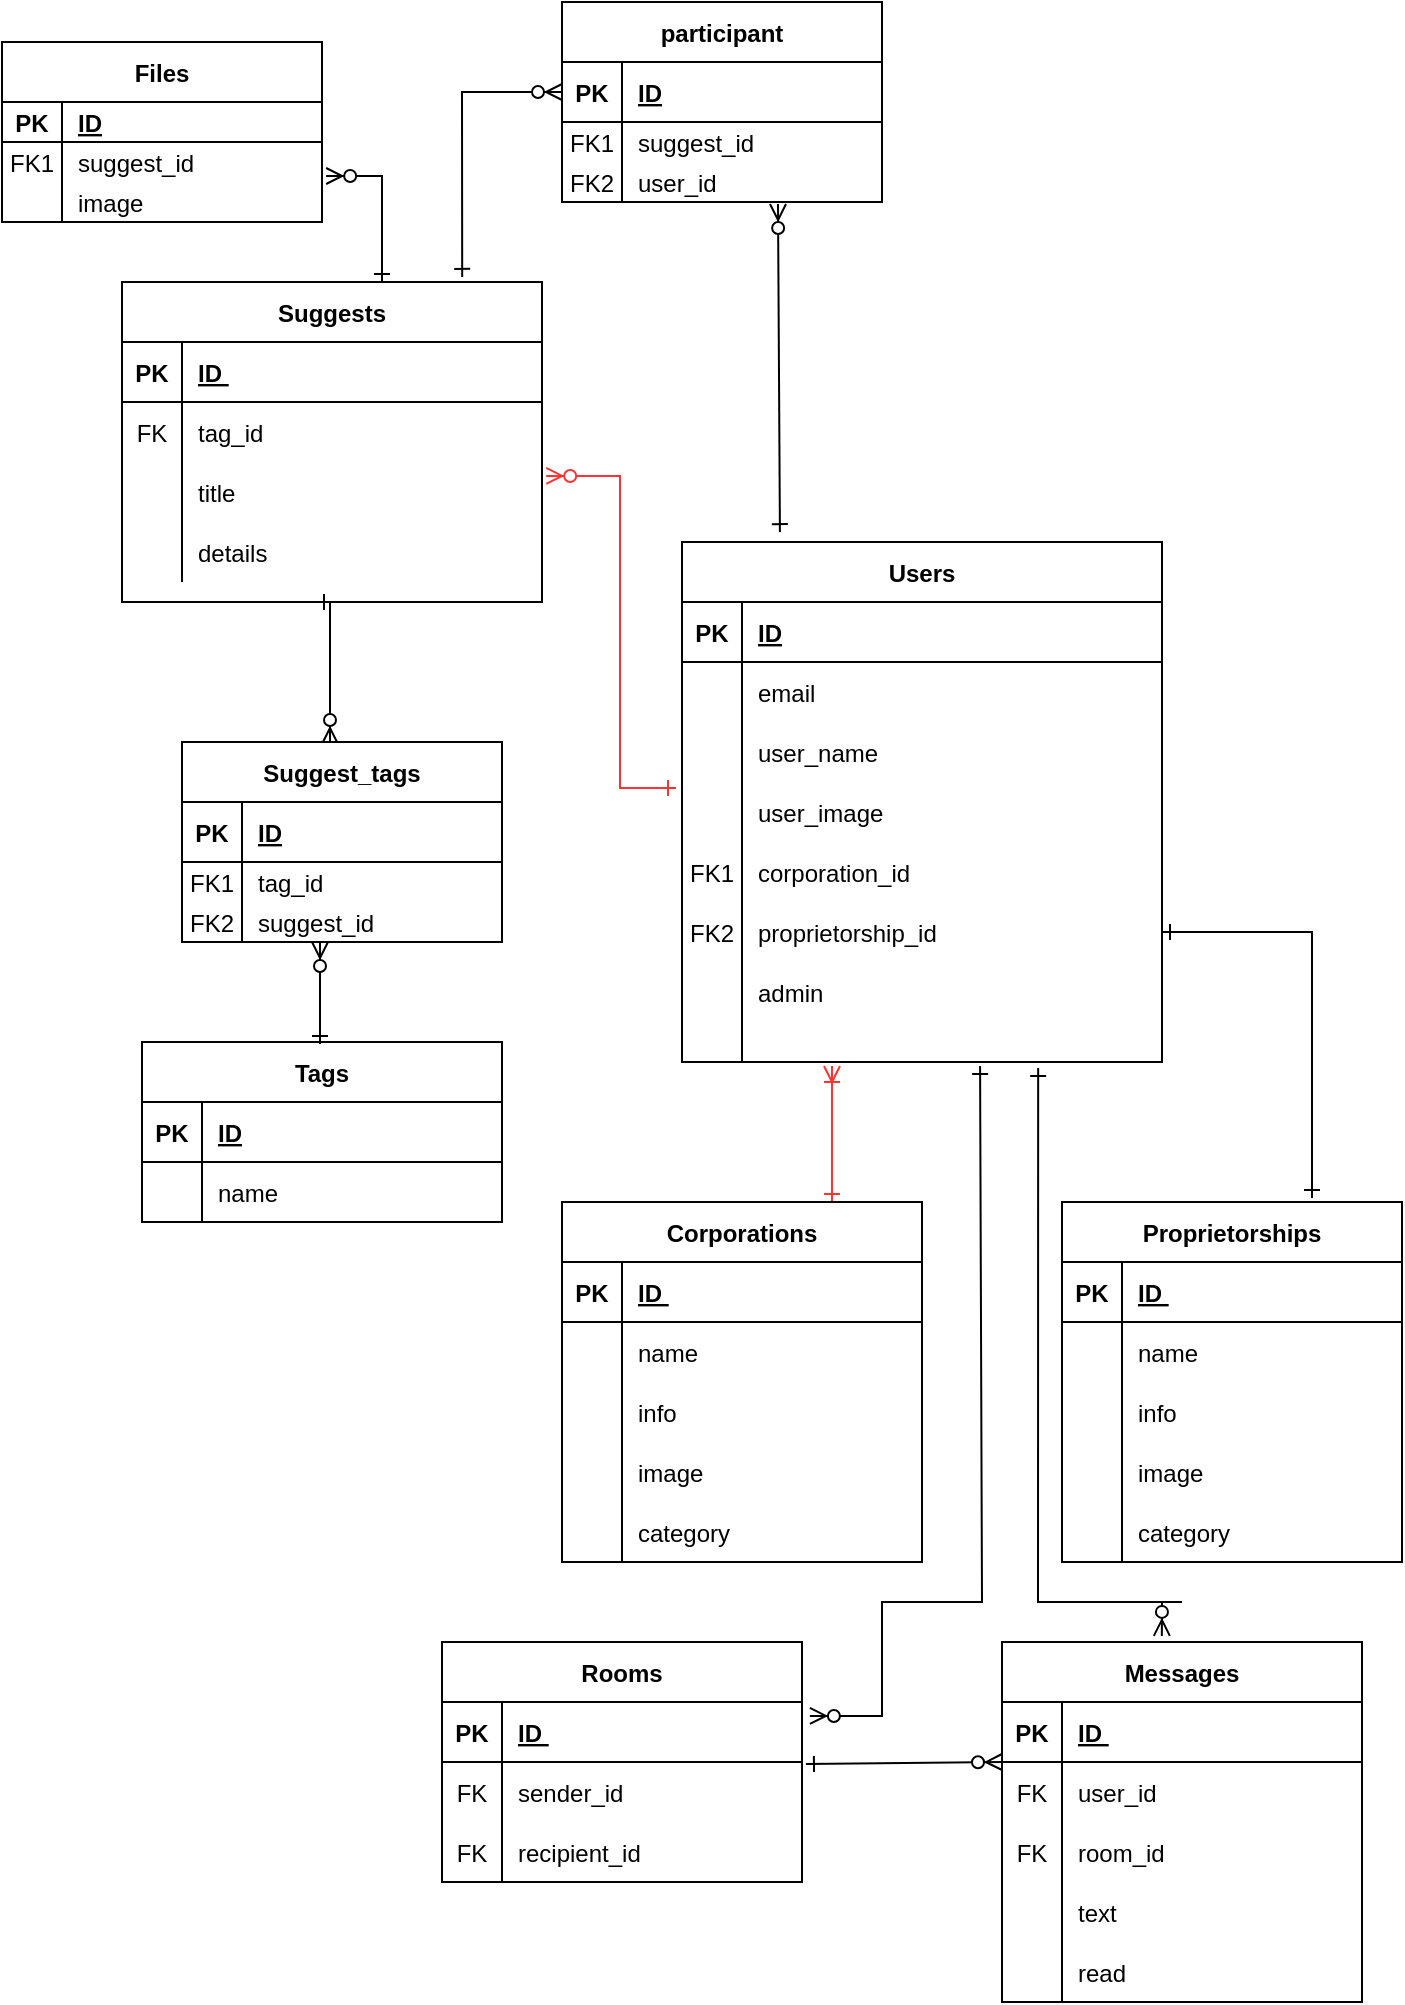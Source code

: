 <mxfile version="14.1.9" type="github">
  <diagram id="R2lEEEUBdFMjLlhIrx00" name="Page-1">
    <mxGraphModel dx="768" dy="426" grid="1" gridSize="10" guides="1" tooltips="1" connect="1" arrows="1" fold="1" page="1" pageScale="1" pageWidth="850" pageHeight="1100" math="0" shadow="0" extFonts="Permanent Marker^https://fonts.googleapis.com/css?family=Permanent+Marker">
      <root>
        <mxCell id="0" />
        <mxCell id="1" parent="0" />
        <mxCell id="C-vyLk0tnHw3VtMMgP7b-2" value="Tags" style="shape=table;startSize=30;container=1;collapsible=1;childLayout=tableLayout;fixedRows=1;rowLines=0;fontStyle=1;align=center;resizeLast=1;" parent="1" vertex="1">
          <mxGeometry x="150" y="530" width="180" height="90" as="geometry" />
        </mxCell>
        <mxCell id="C-vyLk0tnHw3VtMMgP7b-3" value="" style="shape=partialRectangle;collapsible=0;dropTarget=0;pointerEvents=0;fillColor=none;points=[[0,0.5],[1,0.5]];portConstraint=eastwest;top=0;left=0;right=0;bottom=1;" parent="C-vyLk0tnHw3VtMMgP7b-2" vertex="1">
          <mxGeometry y="30" width="180" height="30" as="geometry" />
        </mxCell>
        <mxCell id="C-vyLk0tnHw3VtMMgP7b-4" value="PK" style="shape=partialRectangle;overflow=hidden;connectable=0;fillColor=none;top=0;left=0;bottom=0;right=0;fontStyle=1;" parent="C-vyLk0tnHw3VtMMgP7b-3" vertex="1">
          <mxGeometry width="30" height="30" as="geometry" />
        </mxCell>
        <mxCell id="C-vyLk0tnHw3VtMMgP7b-5" value="ID" style="shape=partialRectangle;overflow=hidden;connectable=0;fillColor=none;top=0;left=0;bottom=0;right=0;align=left;spacingLeft=6;fontStyle=5;" parent="C-vyLk0tnHw3VtMMgP7b-3" vertex="1">
          <mxGeometry x="30" width="150" height="30" as="geometry" />
        </mxCell>
        <mxCell id="C-vyLk0tnHw3VtMMgP7b-6" value="" style="shape=partialRectangle;collapsible=0;dropTarget=0;pointerEvents=0;fillColor=none;points=[[0,0.5],[1,0.5]];portConstraint=eastwest;top=0;left=0;right=0;bottom=0;" parent="C-vyLk0tnHw3VtMMgP7b-2" vertex="1">
          <mxGeometry y="60" width="180" height="30" as="geometry" />
        </mxCell>
        <mxCell id="C-vyLk0tnHw3VtMMgP7b-7" value="" style="shape=partialRectangle;overflow=hidden;connectable=0;fillColor=none;top=0;left=0;bottom=0;right=0;" parent="C-vyLk0tnHw3VtMMgP7b-6" vertex="1">
          <mxGeometry width="30" height="30" as="geometry" />
        </mxCell>
        <mxCell id="C-vyLk0tnHw3VtMMgP7b-8" value="name" style="shape=partialRectangle;overflow=hidden;connectable=0;fillColor=none;top=0;left=0;bottom=0;right=0;align=left;spacingLeft=6;" parent="C-vyLk0tnHw3VtMMgP7b-6" vertex="1">
          <mxGeometry x="30" width="150" height="30" as="geometry" />
        </mxCell>
        <mxCell id="C-vyLk0tnHw3VtMMgP7b-13" value="Users" style="shape=table;startSize=30;container=1;collapsible=1;childLayout=tableLayout;fixedRows=1;rowLines=0;fontStyle=1;align=center;resizeLast=1;" parent="1" vertex="1">
          <mxGeometry x="420" y="280" width="240" height="260" as="geometry" />
        </mxCell>
        <mxCell id="C-vyLk0tnHw3VtMMgP7b-14" value="" style="shape=partialRectangle;collapsible=0;dropTarget=0;pointerEvents=0;fillColor=none;points=[[0,0.5],[1,0.5]];portConstraint=eastwest;top=0;left=0;right=0;bottom=1;" parent="C-vyLk0tnHw3VtMMgP7b-13" vertex="1">
          <mxGeometry y="30" width="240" height="30" as="geometry" />
        </mxCell>
        <mxCell id="C-vyLk0tnHw3VtMMgP7b-15" value="PK" style="shape=partialRectangle;overflow=hidden;connectable=0;fillColor=none;top=0;left=0;bottom=0;right=0;fontStyle=1;" parent="C-vyLk0tnHw3VtMMgP7b-14" vertex="1">
          <mxGeometry width="30" height="30" as="geometry" />
        </mxCell>
        <mxCell id="C-vyLk0tnHw3VtMMgP7b-16" value="ID" style="shape=partialRectangle;overflow=hidden;connectable=0;fillColor=none;top=0;left=0;bottom=0;right=0;align=left;spacingLeft=6;fontStyle=5;" parent="C-vyLk0tnHw3VtMMgP7b-14" vertex="1">
          <mxGeometry x="30" width="210" height="30" as="geometry" />
        </mxCell>
        <mxCell id="C-vyLk0tnHw3VtMMgP7b-17" value="" style="shape=partialRectangle;collapsible=0;dropTarget=0;pointerEvents=0;fillColor=none;points=[[0,0.5],[1,0.5]];portConstraint=eastwest;top=0;left=0;right=0;bottom=0;" parent="C-vyLk0tnHw3VtMMgP7b-13" vertex="1">
          <mxGeometry y="60" width="240" height="30" as="geometry" />
        </mxCell>
        <mxCell id="C-vyLk0tnHw3VtMMgP7b-18" value="" style="shape=partialRectangle;overflow=hidden;connectable=0;fillColor=none;top=0;left=0;bottom=0;right=0;" parent="C-vyLk0tnHw3VtMMgP7b-17" vertex="1">
          <mxGeometry width="30" height="30" as="geometry" />
        </mxCell>
        <mxCell id="C-vyLk0tnHw3VtMMgP7b-19" value="email" style="shape=partialRectangle;overflow=hidden;connectable=0;fillColor=none;top=0;left=0;bottom=0;right=0;align=left;spacingLeft=6;" parent="C-vyLk0tnHw3VtMMgP7b-17" vertex="1">
          <mxGeometry x="30" width="210" height="30" as="geometry" />
        </mxCell>
        <mxCell id="C-vyLk0tnHw3VtMMgP7b-20" value="" style="shape=partialRectangle;collapsible=0;dropTarget=0;pointerEvents=0;fillColor=none;points=[[0,0.5],[1,0.5]];portConstraint=eastwest;top=0;left=0;right=0;bottom=0;" parent="C-vyLk0tnHw3VtMMgP7b-13" vertex="1">
          <mxGeometry y="90" width="240" height="30" as="geometry" />
        </mxCell>
        <mxCell id="C-vyLk0tnHw3VtMMgP7b-21" value="" style="shape=partialRectangle;overflow=hidden;connectable=0;fillColor=none;top=0;left=0;bottom=0;right=0;" parent="C-vyLk0tnHw3VtMMgP7b-20" vertex="1">
          <mxGeometry width="30" height="30" as="geometry" />
        </mxCell>
        <mxCell id="C-vyLk0tnHw3VtMMgP7b-22" value="user_name" style="shape=partialRectangle;overflow=hidden;connectable=0;fillColor=none;top=0;left=0;bottom=0;right=0;align=left;spacingLeft=6;" parent="C-vyLk0tnHw3VtMMgP7b-20" vertex="1">
          <mxGeometry x="30" width="210" height="30" as="geometry" />
        </mxCell>
        <mxCell id="Ozs6pis8ooy3F5UDBFHR-23" style="shape=partialRectangle;collapsible=0;dropTarget=0;pointerEvents=0;fillColor=none;points=[[0,0.5],[1,0.5]];portConstraint=eastwest;top=0;left=0;right=0;bottom=0;" parent="C-vyLk0tnHw3VtMMgP7b-13" vertex="1">
          <mxGeometry y="120" width="240" height="30" as="geometry" />
        </mxCell>
        <mxCell id="Ozs6pis8ooy3F5UDBFHR-24" style="shape=partialRectangle;overflow=hidden;connectable=0;fillColor=none;top=0;left=0;bottom=0;right=0;" parent="Ozs6pis8ooy3F5UDBFHR-23" vertex="1">
          <mxGeometry width="30" height="30" as="geometry" />
        </mxCell>
        <mxCell id="Ozs6pis8ooy3F5UDBFHR-25" value="user_image" style="shape=partialRectangle;overflow=hidden;connectable=0;fillColor=none;top=0;left=0;bottom=0;right=0;align=left;spacingLeft=6;" parent="Ozs6pis8ooy3F5UDBFHR-23" vertex="1">
          <mxGeometry x="30" width="210" height="30" as="geometry" />
        </mxCell>
        <mxCell id="Ozs6pis8ooy3F5UDBFHR-20" style="shape=partialRectangle;collapsible=0;dropTarget=0;pointerEvents=0;fillColor=none;points=[[0,0.5],[1,0.5]];portConstraint=eastwest;top=0;left=0;right=0;bottom=0;" parent="C-vyLk0tnHw3VtMMgP7b-13" vertex="1">
          <mxGeometry y="150" width="240" height="30" as="geometry" />
        </mxCell>
        <mxCell id="Ozs6pis8ooy3F5UDBFHR-21" value="FK1" style="shape=partialRectangle;overflow=hidden;connectable=0;fillColor=none;top=0;left=0;bottom=0;right=0;" parent="Ozs6pis8ooy3F5UDBFHR-20" vertex="1">
          <mxGeometry width="30" height="30" as="geometry" />
        </mxCell>
        <mxCell id="Ozs6pis8ooy3F5UDBFHR-22" value="corporation_id" style="shape=partialRectangle;overflow=hidden;connectable=0;fillColor=none;top=0;left=0;bottom=0;right=0;align=left;spacingLeft=6;" parent="Ozs6pis8ooy3F5UDBFHR-20" vertex="1">
          <mxGeometry x="30" width="210" height="30" as="geometry" />
        </mxCell>
        <mxCell id="Ozs6pis8ooy3F5UDBFHR-32" style="shape=partialRectangle;collapsible=0;dropTarget=0;pointerEvents=0;fillColor=none;points=[[0,0.5],[1,0.5]];portConstraint=eastwest;top=0;left=0;right=0;bottom=0;" parent="C-vyLk0tnHw3VtMMgP7b-13" vertex="1">
          <mxGeometry y="180" width="240" height="30" as="geometry" />
        </mxCell>
        <mxCell id="Ozs6pis8ooy3F5UDBFHR-33" value="FK2" style="shape=partialRectangle;overflow=hidden;connectable=0;fillColor=none;top=0;left=0;bottom=0;right=0;" parent="Ozs6pis8ooy3F5UDBFHR-32" vertex="1">
          <mxGeometry width="30" height="30" as="geometry" />
        </mxCell>
        <mxCell id="Ozs6pis8ooy3F5UDBFHR-34" value="proprietorship_id" style="shape=partialRectangle;overflow=hidden;connectable=0;fillColor=none;top=0;left=0;bottom=0;right=0;align=left;spacingLeft=6;" parent="Ozs6pis8ooy3F5UDBFHR-32" vertex="1">
          <mxGeometry x="30" width="210" height="30" as="geometry" />
        </mxCell>
        <mxCell id="Ozs6pis8ooy3F5UDBFHR-29" style="shape=partialRectangle;collapsible=0;dropTarget=0;pointerEvents=0;fillColor=none;points=[[0,0.5],[1,0.5]];portConstraint=eastwest;top=0;left=0;right=0;bottom=0;" parent="C-vyLk0tnHw3VtMMgP7b-13" vertex="1">
          <mxGeometry y="210" width="240" height="30" as="geometry" />
        </mxCell>
        <mxCell id="Ozs6pis8ooy3F5UDBFHR-30" style="shape=partialRectangle;overflow=hidden;connectable=0;fillColor=none;top=0;left=0;bottom=0;right=0;" parent="Ozs6pis8ooy3F5UDBFHR-29" vertex="1">
          <mxGeometry width="30" height="30" as="geometry" />
        </mxCell>
        <mxCell id="Ozs6pis8ooy3F5UDBFHR-31" value="admin" style="shape=partialRectangle;overflow=hidden;connectable=0;fillColor=none;top=0;left=0;bottom=0;right=0;align=left;spacingLeft=6;" parent="Ozs6pis8ooy3F5UDBFHR-29" vertex="1">
          <mxGeometry x="30" width="210" height="30" as="geometry" />
        </mxCell>
        <mxCell id="Ozs6pis8ooy3F5UDBFHR-26" style="shape=partialRectangle;collapsible=0;dropTarget=0;pointerEvents=0;fillColor=none;points=[[0,0.5],[1,0.5]];portConstraint=eastwest;top=0;left=0;right=0;bottom=0;" parent="C-vyLk0tnHw3VtMMgP7b-13" vertex="1">
          <mxGeometry y="240" width="240" height="20" as="geometry" />
        </mxCell>
        <mxCell id="Ozs6pis8ooy3F5UDBFHR-27" style="shape=partialRectangle;overflow=hidden;connectable=0;fillColor=none;top=0;left=0;bottom=0;right=0;" parent="Ozs6pis8ooy3F5UDBFHR-26" vertex="1">
          <mxGeometry width="30" height="20" as="geometry" />
        </mxCell>
        <mxCell id="Ozs6pis8ooy3F5UDBFHR-28" value="" style="shape=partialRectangle;overflow=hidden;connectable=0;fillColor=none;top=0;left=0;bottom=0;right=0;align=left;spacingLeft=6;" parent="Ozs6pis8ooy3F5UDBFHR-26" vertex="1">
          <mxGeometry x="30" width="210" height="20" as="geometry" />
        </mxCell>
        <mxCell id="Ozs6pis8ooy3F5UDBFHR-18" style="rounded=0;orthogonalLoop=1;jettySize=auto;html=1;edgeStyle=elbowEdgeStyle;endArrow=ERzeroToMany;endFill=1;entryX=0.463;entryY=0.01;entryDx=0;entryDy=0;entryPerimeter=0;startArrow=ERone;startFill=0;exitX=0.5;exitY=1;exitDx=0;exitDy=0;" parent="1" source="C-vyLk0tnHw3VtMMgP7b-23" target="Ozs6pis8ooy3F5UDBFHR-7" edge="1">
          <mxGeometry relative="1" as="geometry">
            <mxPoint x="244" y="340" as="sourcePoint" />
            <mxPoint x="244" y="340" as="targetPoint" />
            <Array as="points">
              <mxPoint x="244" y="356" />
            </Array>
          </mxGeometry>
        </mxCell>
        <mxCell id="C-vyLk0tnHw3VtMMgP7b-23" value="Suggests" style="shape=table;startSize=30;container=1;collapsible=1;childLayout=tableLayout;fixedRows=1;rowLines=0;fontStyle=1;align=center;resizeLast=1;" parent="1" vertex="1">
          <mxGeometry x="140" y="150" width="210" height="160" as="geometry" />
        </mxCell>
        <mxCell id="C-vyLk0tnHw3VtMMgP7b-24" value="" style="shape=partialRectangle;collapsible=0;dropTarget=0;pointerEvents=0;fillColor=none;points=[[0,0.5],[1,0.5]];portConstraint=eastwest;top=0;left=0;right=0;bottom=1;" parent="C-vyLk0tnHw3VtMMgP7b-23" vertex="1">
          <mxGeometry y="30" width="210" height="30" as="geometry" />
        </mxCell>
        <mxCell id="C-vyLk0tnHw3VtMMgP7b-25" value="PK" style="shape=partialRectangle;overflow=hidden;connectable=0;fillColor=none;top=0;left=0;bottom=0;right=0;fontStyle=1;" parent="C-vyLk0tnHw3VtMMgP7b-24" vertex="1">
          <mxGeometry width="30" height="30" as="geometry" />
        </mxCell>
        <mxCell id="C-vyLk0tnHw3VtMMgP7b-26" value="ID " style="shape=partialRectangle;overflow=hidden;connectable=0;fillColor=none;top=0;left=0;bottom=0;right=0;align=left;spacingLeft=6;fontStyle=5;" parent="C-vyLk0tnHw3VtMMgP7b-24" vertex="1">
          <mxGeometry x="30" width="180" height="30" as="geometry" />
        </mxCell>
        <mxCell id="Ozs6pis8ooy3F5UDBFHR-4" style="shape=partialRectangle;collapsible=0;dropTarget=0;pointerEvents=0;fillColor=none;points=[[0,0.5],[1,0.5]];portConstraint=eastwest;top=0;left=0;right=0;bottom=0;" parent="C-vyLk0tnHw3VtMMgP7b-23" vertex="1">
          <mxGeometry y="60" width="210" height="30" as="geometry" />
        </mxCell>
        <mxCell id="Ozs6pis8ooy3F5UDBFHR-5" value="FK" style="shape=partialRectangle;overflow=hidden;connectable=0;fillColor=none;top=0;left=0;bottom=0;right=0;" parent="Ozs6pis8ooy3F5UDBFHR-4" vertex="1">
          <mxGeometry width="30" height="30" as="geometry" />
        </mxCell>
        <mxCell id="Ozs6pis8ooy3F5UDBFHR-6" value="tag_id" style="shape=partialRectangle;overflow=hidden;connectable=0;fillColor=none;top=0;left=0;bottom=0;right=0;align=left;spacingLeft=6;" parent="Ozs6pis8ooy3F5UDBFHR-4" vertex="1">
          <mxGeometry x="30" width="180" height="30" as="geometry" />
        </mxCell>
        <mxCell id="C-vyLk0tnHw3VtMMgP7b-27" value="" style="shape=partialRectangle;collapsible=0;dropTarget=0;pointerEvents=0;fillColor=none;points=[[0,0.5],[1,0.5]];portConstraint=eastwest;top=0;left=0;right=0;bottom=0;" parent="C-vyLk0tnHw3VtMMgP7b-23" vertex="1">
          <mxGeometry y="90" width="210" height="30" as="geometry" />
        </mxCell>
        <mxCell id="C-vyLk0tnHw3VtMMgP7b-28" value="" style="shape=partialRectangle;overflow=hidden;connectable=0;fillColor=none;top=0;left=0;bottom=0;right=0;" parent="C-vyLk0tnHw3VtMMgP7b-27" vertex="1">
          <mxGeometry width="30" height="30" as="geometry" />
        </mxCell>
        <mxCell id="C-vyLk0tnHw3VtMMgP7b-29" value="title" style="shape=partialRectangle;overflow=hidden;connectable=0;fillColor=none;top=0;left=0;bottom=0;right=0;align=left;spacingLeft=6;" parent="C-vyLk0tnHw3VtMMgP7b-27" vertex="1">
          <mxGeometry x="30" width="180" height="30" as="geometry" />
        </mxCell>
        <mxCell id="Ozs6pis8ooy3F5UDBFHR-1" style="shape=partialRectangle;collapsible=0;dropTarget=0;pointerEvents=0;fillColor=none;points=[[0,0.5],[1,0.5]];portConstraint=eastwest;top=0;left=0;right=0;bottom=0;" parent="C-vyLk0tnHw3VtMMgP7b-23" vertex="1">
          <mxGeometry y="120" width="210" height="30" as="geometry" />
        </mxCell>
        <mxCell id="Ozs6pis8ooy3F5UDBFHR-2" style="shape=partialRectangle;overflow=hidden;connectable=0;fillColor=none;top=0;left=0;bottom=0;right=0;" parent="Ozs6pis8ooy3F5UDBFHR-1" vertex="1">
          <mxGeometry width="30" height="30" as="geometry" />
        </mxCell>
        <mxCell id="Ozs6pis8ooy3F5UDBFHR-3" value="details" style="shape=partialRectangle;overflow=hidden;connectable=0;fillColor=none;top=0;left=0;bottom=0;right=0;align=left;spacingLeft=6;" parent="Ozs6pis8ooy3F5UDBFHR-1" vertex="1">
          <mxGeometry x="30" width="180" height="30" as="geometry" />
        </mxCell>
        <mxCell id="Ozs6pis8ooy3F5UDBFHR-7" value="Suggest_tags" style="shape=table;startSize=30;container=1;collapsible=1;childLayout=tableLayout;fixedRows=1;rowLines=0;fontStyle=1;align=center;resizeLast=1;" parent="1" vertex="1">
          <mxGeometry x="170" y="380" width="160" height="100" as="geometry" />
        </mxCell>
        <mxCell id="Ozs6pis8ooy3F5UDBFHR-8" value="" style="shape=partialRectangle;collapsible=0;dropTarget=0;pointerEvents=0;fillColor=none;points=[[0,0.5],[1,0.5]];portConstraint=eastwest;top=0;left=0;right=0;bottom=1;" parent="Ozs6pis8ooy3F5UDBFHR-7" vertex="1">
          <mxGeometry y="30" width="160" height="30" as="geometry" />
        </mxCell>
        <mxCell id="Ozs6pis8ooy3F5UDBFHR-9" value="PK" style="shape=partialRectangle;overflow=hidden;connectable=0;fillColor=none;top=0;left=0;bottom=0;right=0;fontStyle=1;" parent="Ozs6pis8ooy3F5UDBFHR-8" vertex="1">
          <mxGeometry width="30" height="30" as="geometry" />
        </mxCell>
        <mxCell id="Ozs6pis8ooy3F5UDBFHR-10" value="ID" style="shape=partialRectangle;overflow=hidden;connectable=0;fillColor=none;top=0;left=0;bottom=0;right=0;align=left;spacingLeft=6;fontStyle=5;" parent="Ozs6pis8ooy3F5UDBFHR-8" vertex="1">
          <mxGeometry x="30" width="130" height="30" as="geometry" />
        </mxCell>
        <mxCell id="Ozs6pis8ooy3F5UDBFHR-11" value="" style="shape=partialRectangle;collapsible=0;dropTarget=0;pointerEvents=0;fillColor=none;points=[[0,0.5],[1,0.5]];portConstraint=eastwest;top=0;left=0;right=0;bottom=0;" parent="Ozs6pis8ooy3F5UDBFHR-7" vertex="1">
          <mxGeometry y="60" width="160" height="20" as="geometry" />
        </mxCell>
        <mxCell id="Ozs6pis8ooy3F5UDBFHR-12" value="FK1" style="shape=partialRectangle;overflow=hidden;connectable=0;fillColor=none;top=0;left=0;bottom=0;right=0;" parent="Ozs6pis8ooy3F5UDBFHR-11" vertex="1">
          <mxGeometry width="30" height="20" as="geometry" />
        </mxCell>
        <mxCell id="Ozs6pis8ooy3F5UDBFHR-13" value="tag_id" style="shape=partialRectangle;overflow=hidden;connectable=0;fillColor=none;top=0;left=0;bottom=0;right=0;align=left;spacingLeft=6;" parent="Ozs6pis8ooy3F5UDBFHR-11" vertex="1">
          <mxGeometry x="30" width="130" height="20" as="geometry" />
        </mxCell>
        <mxCell id="Ozs6pis8ooy3F5UDBFHR-14" value="" style="shape=partialRectangle;collapsible=0;dropTarget=0;pointerEvents=0;fillColor=none;points=[[0,0.5],[1,0.5]];portConstraint=eastwest;top=0;left=0;right=0;bottom=0;" parent="Ozs6pis8ooy3F5UDBFHR-7" vertex="1">
          <mxGeometry y="80" width="160" height="20" as="geometry" />
        </mxCell>
        <mxCell id="Ozs6pis8ooy3F5UDBFHR-15" value="FK2" style="shape=partialRectangle;overflow=hidden;connectable=0;fillColor=none;top=0;left=0;bottom=0;right=0;" parent="Ozs6pis8ooy3F5UDBFHR-14" vertex="1">
          <mxGeometry width="30" height="20" as="geometry" />
        </mxCell>
        <mxCell id="Ozs6pis8ooy3F5UDBFHR-16" value="suggest_id" style="shape=partialRectangle;overflow=hidden;connectable=0;fillColor=none;top=0;left=0;bottom=0;right=0;align=left;spacingLeft=6;" parent="Ozs6pis8ooy3F5UDBFHR-14" vertex="1">
          <mxGeometry x="30" width="130" height="20" as="geometry" />
        </mxCell>
        <mxCell id="Ozs6pis8ooy3F5UDBFHR-97" style="edgeStyle=none;rounded=0;orthogonalLoop=1;jettySize=auto;html=1;exitX=0.75;exitY=0;exitDx=0;exitDy=0;startArrow=ERone;startFill=0;endArrow=ERoneToMany;endFill=0;strokeColor=#FF3333;" parent="1" source="Ozs6pis8ooy3F5UDBFHR-54" edge="1">
          <mxGeometry relative="1" as="geometry">
            <mxPoint x="495" y="542" as="targetPoint" />
          </mxGeometry>
        </mxCell>
        <mxCell id="Ozs6pis8ooy3F5UDBFHR-54" value="Corporations" style="shape=table;startSize=30;container=1;collapsible=1;childLayout=tableLayout;fixedRows=1;rowLines=0;fontStyle=1;align=center;resizeLast=1;" parent="1" vertex="1">
          <mxGeometry x="360" y="610" width="180" height="180" as="geometry" />
        </mxCell>
        <mxCell id="Ozs6pis8ooy3F5UDBFHR-55" value="" style="shape=partialRectangle;collapsible=0;dropTarget=0;pointerEvents=0;fillColor=none;points=[[0,0.5],[1,0.5]];portConstraint=eastwest;top=0;left=0;right=0;bottom=1;" parent="Ozs6pis8ooy3F5UDBFHR-54" vertex="1">
          <mxGeometry y="30" width="180" height="30" as="geometry" />
        </mxCell>
        <mxCell id="Ozs6pis8ooy3F5UDBFHR-56" value="PK" style="shape=partialRectangle;overflow=hidden;connectable=0;fillColor=none;top=0;left=0;bottom=0;right=0;fontStyle=1;" parent="Ozs6pis8ooy3F5UDBFHR-55" vertex="1">
          <mxGeometry width="30" height="30" as="geometry" />
        </mxCell>
        <mxCell id="Ozs6pis8ooy3F5UDBFHR-57" value="ID " style="shape=partialRectangle;overflow=hidden;connectable=0;fillColor=none;top=0;left=0;bottom=0;right=0;align=left;spacingLeft=6;fontStyle=5;" parent="Ozs6pis8ooy3F5UDBFHR-55" vertex="1">
          <mxGeometry x="30" width="150" height="30" as="geometry" />
        </mxCell>
        <mxCell id="Ozs6pis8ooy3F5UDBFHR-58" style="shape=partialRectangle;collapsible=0;dropTarget=0;pointerEvents=0;fillColor=none;points=[[0,0.5],[1,0.5]];portConstraint=eastwest;top=0;left=0;right=0;bottom=0;" parent="Ozs6pis8ooy3F5UDBFHR-54" vertex="1">
          <mxGeometry y="60" width="180" height="30" as="geometry" />
        </mxCell>
        <mxCell id="Ozs6pis8ooy3F5UDBFHR-59" value="" style="shape=partialRectangle;overflow=hidden;connectable=0;fillColor=none;top=0;left=0;bottom=0;right=0;" parent="Ozs6pis8ooy3F5UDBFHR-58" vertex="1">
          <mxGeometry width="30" height="30" as="geometry" />
        </mxCell>
        <mxCell id="Ozs6pis8ooy3F5UDBFHR-60" value="name" style="shape=partialRectangle;overflow=hidden;connectable=0;fillColor=none;top=0;left=0;bottom=0;right=0;align=left;spacingLeft=6;" parent="Ozs6pis8ooy3F5UDBFHR-58" vertex="1">
          <mxGeometry x="30" width="150" height="30" as="geometry" />
        </mxCell>
        <mxCell id="Ozs6pis8ooy3F5UDBFHR-61" value="" style="shape=partialRectangle;collapsible=0;dropTarget=0;pointerEvents=0;fillColor=none;points=[[0,0.5],[1,0.5]];portConstraint=eastwest;top=0;left=0;right=0;bottom=0;" parent="Ozs6pis8ooy3F5UDBFHR-54" vertex="1">
          <mxGeometry y="90" width="180" height="30" as="geometry" />
        </mxCell>
        <mxCell id="Ozs6pis8ooy3F5UDBFHR-62" value="" style="shape=partialRectangle;overflow=hidden;connectable=0;fillColor=none;top=0;left=0;bottom=0;right=0;" parent="Ozs6pis8ooy3F5UDBFHR-61" vertex="1">
          <mxGeometry width="30" height="30" as="geometry" />
        </mxCell>
        <mxCell id="Ozs6pis8ooy3F5UDBFHR-63" value="info" style="shape=partialRectangle;overflow=hidden;connectable=0;fillColor=none;top=0;left=0;bottom=0;right=0;align=left;spacingLeft=6;" parent="Ozs6pis8ooy3F5UDBFHR-61" vertex="1">
          <mxGeometry x="30" width="150" height="30" as="geometry" />
        </mxCell>
        <mxCell id="Ozs6pis8ooy3F5UDBFHR-64" style="shape=partialRectangle;collapsible=0;dropTarget=0;pointerEvents=0;fillColor=none;points=[[0,0.5],[1,0.5]];portConstraint=eastwest;top=0;left=0;right=0;bottom=0;" parent="Ozs6pis8ooy3F5UDBFHR-54" vertex="1">
          <mxGeometry y="120" width="180" height="30" as="geometry" />
        </mxCell>
        <mxCell id="Ozs6pis8ooy3F5UDBFHR-65" style="shape=partialRectangle;overflow=hidden;connectable=0;fillColor=none;top=0;left=0;bottom=0;right=0;" parent="Ozs6pis8ooy3F5UDBFHR-64" vertex="1">
          <mxGeometry width="30" height="30" as="geometry" />
        </mxCell>
        <mxCell id="Ozs6pis8ooy3F5UDBFHR-66" value="image" style="shape=partialRectangle;overflow=hidden;connectable=0;fillColor=none;top=0;left=0;bottom=0;right=0;align=left;spacingLeft=6;" parent="Ozs6pis8ooy3F5UDBFHR-64" vertex="1">
          <mxGeometry x="30" width="150" height="30" as="geometry" />
        </mxCell>
        <mxCell id="2zx3HoKJhTXfpBqJpHbk-1" style="shape=partialRectangle;collapsible=0;dropTarget=0;pointerEvents=0;fillColor=none;points=[[0,0.5],[1,0.5]];portConstraint=eastwest;top=0;left=0;right=0;bottom=0;" parent="Ozs6pis8ooy3F5UDBFHR-54" vertex="1">
          <mxGeometry y="150" width="180" height="30" as="geometry" />
        </mxCell>
        <mxCell id="2zx3HoKJhTXfpBqJpHbk-2" style="shape=partialRectangle;overflow=hidden;connectable=0;fillColor=none;top=0;left=0;bottom=0;right=0;" parent="2zx3HoKJhTXfpBqJpHbk-1" vertex="1">
          <mxGeometry width="30" height="30" as="geometry" />
        </mxCell>
        <mxCell id="2zx3HoKJhTXfpBqJpHbk-3" value="category" style="shape=partialRectangle;overflow=hidden;connectable=0;fillColor=none;top=0;left=0;bottom=0;right=0;align=left;spacingLeft=6;" parent="2zx3HoKJhTXfpBqJpHbk-1" vertex="1">
          <mxGeometry x="30" width="150" height="30" as="geometry" />
        </mxCell>
        <mxCell id="Ozs6pis8ooy3F5UDBFHR-98" style="edgeStyle=none;rounded=0;orthogonalLoop=1;jettySize=auto;html=1;entryX=1;entryY=0.5;entryDx=0;entryDy=0;startArrow=ERone;startFill=0;endArrow=ERone;endFill=0;" parent="1" target="Ozs6pis8ooy3F5UDBFHR-32" edge="1">
          <mxGeometry relative="1" as="geometry">
            <mxPoint x="735" y="608" as="sourcePoint" />
            <Array as="points">
              <mxPoint x="735" y="475" />
            </Array>
          </mxGeometry>
        </mxCell>
        <mxCell id="Ozs6pis8ooy3F5UDBFHR-84" value="Proprietorships" style="shape=table;startSize=30;container=1;collapsible=1;childLayout=tableLayout;fixedRows=1;rowLines=0;fontStyle=1;align=center;resizeLast=1;" parent="1" vertex="1">
          <mxGeometry x="610" y="610" width="170" height="180" as="geometry" />
        </mxCell>
        <mxCell id="Ozs6pis8ooy3F5UDBFHR-85" value="" style="shape=partialRectangle;collapsible=0;dropTarget=0;pointerEvents=0;fillColor=none;points=[[0,0.5],[1,0.5]];portConstraint=eastwest;top=0;left=0;right=0;bottom=1;" parent="Ozs6pis8ooy3F5UDBFHR-84" vertex="1">
          <mxGeometry y="30" width="170" height="30" as="geometry" />
        </mxCell>
        <mxCell id="Ozs6pis8ooy3F5UDBFHR-86" value="PK" style="shape=partialRectangle;overflow=hidden;connectable=0;fillColor=none;top=0;left=0;bottom=0;right=0;fontStyle=1;" parent="Ozs6pis8ooy3F5UDBFHR-85" vertex="1">
          <mxGeometry width="30" height="30" as="geometry" />
        </mxCell>
        <mxCell id="Ozs6pis8ooy3F5UDBFHR-87" value="ID " style="shape=partialRectangle;overflow=hidden;connectable=0;fillColor=none;top=0;left=0;bottom=0;right=0;align=left;spacingLeft=6;fontStyle=5;" parent="Ozs6pis8ooy3F5UDBFHR-85" vertex="1">
          <mxGeometry x="30" width="140" height="30" as="geometry" />
        </mxCell>
        <mxCell id="Ozs6pis8ooy3F5UDBFHR-88" style="shape=partialRectangle;collapsible=0;dropTarget=0;pointerEvents=0;fillColor=none;points=[[0,0.5],[1,0.5]];portConstraint=eastwest;top=0;left=0;right=0;bottom=0;" parent="Ozs6pis8ooy3F5UDBFHR-84" vertex="1">
          <mxGeometry y="60" width="170" height="30" as="geometry" />
        </mxCell>
        <mxCell id="Ozs6pis8ooy3F5UDBFHR-89" value="" style="shape=partialRectangle;overflow=hidden;connectable=0;fillColor=none;top=0;left=0;bottom=0;right=0;" parent="Ozs6pis8ooy3F5UDBFHR-88" vertex="1">
          <mxGeometry width="30" height="30" as="geometry" />
        </mxCell>
        <mxCell id="Ozs6pis8ooy3F5UDBFHR-90" value="name" style="shape=partialRectangle;overflow=hidden;connectable=0;fillColor=none;top=0;left=0;bottom=0;right=0;align=left;spacingLeft=6;" parent="Ozs6pis8ooy3F5UDBFHR-88" vertex="1">
          <mxGeometry x="30" width="140" height="30" as="geometry" />
        </mxCell>
        <mxCell id="Ozs6pis8ooy3F5UDBFHR-91" value="" style="shape=partialRectangle;collapsible=0;dropTarget=0;pointerEvents=0;fillColor=none;points=[[0,0.5],[1,0.5]];portConstraint=eastwest;top=0;left=0;right=0;bottom=0;" parent="Ozs6pis8ooy3F5UDBFHR-84" vertex="1">
          <mxGeometry y="90" width="170" height="30" as="geometry" />
        </mxCell>
        <mxCell id="Ozs6pis8ooy3F5UDBFHR-92" value="" style="shape=partialRectangle;overflow=hidden;connectable=0;fillColor=none;top=0;left=0;bottom=0;right=0;" parent="Ozs6pis8ooy3F5UDBFHR-91" vertex="1">
          <mxGeometry width="30" height="30" as="geometry" />
        </mxCell>
        <mxCell id="Ozs6pis8ooy3F5UDBFHR-93" value="info" style="shape=partialRectangle;overflow=hidden;connectable=0;fillColor=none;top=0;left=0;bottom=0;right=0;align=left;spacingLeft=6;" parent="Ozs6pis8ooy3F5UDBFHR-91" vertex="1">
          <mxGeometry x="30" width="140" height="30" as="geometry" />
        </mxCell>
        <mxCell id="Ozs6pis8ooy3F5UDBFHR-94" style="shape=partialRectangle;collapsible=0;dropTarget=0;pointerEvents=0;fillColor=none;points=[[0,0.5],[1,0.5]];portConstraint=eastwest;top=0;left=0;right=0;bottom=0;" parent="Ozs6pis8ooy3F5UDBFHR-84" vertex="1">
          <mxGeometry y="120" width="170" height="30" as="geometry" />
        </mxCell>
        <mxCell id="Ozs6pis8ooy3F5UDBFHR-95" style="shape=partialRectangle;overflow=hidden;connectable=0;fillColor=none;top=0;left=0;bottom=0;right=0;" parent="Ozs6pis8ooy3F5UDBFHR-94" vertex="1">
          <mxGeometry width="30" height="30" as="geometry" />
        </mxCell>
        <mxCell id="Ozs6pis8ooy3F5UDBFHR-96" value="image" style="shape=partialRectangle;overflow=hidden;connectable=0;fillColor=none;top=0;left=0;bottom=0;right=0;align=left;spacingLeft=6;" parent="Ozs6pis8ooy3F5UDBFHR-94" vertex="1">
          <mxGeometry x="30" width="140" height="30" as="geometry" />
        </mxCell>
        <mxCell id="2zx3HoKJhTXfpBqJpHbk-4" style="shape=partialRectangle;collapsible=0;dropTarget=0;pointerEvents=0;fillColor=none;points=[[0,0.5],[1,0.5]];portConstraint=eastwest;top=0;left=0;right=0;bottom=0;" parent="Ozs6pis8ooy3F5UDBFHR-84" vertex="1">
          <mxGeometry y="150" width="170" height="30" as="geometry" />
        </mxCell>
        <mxCell id="2zx3HoKJhTXfpBqJpHbk-5" style="shape=partialRectangle;overflow=hidden;connectable=0;fillColor=none;top=0;left=0;bottom=0;right=0;" parent="2zx3HoKJhTXfpBqJpHbk-4" vertex="1">
          <mxGeometry width="30" height="30" as="geometry" />
        </mxCell>
        <mxCell id="2zx3HoKJhTXfpBqJpHbk-6" value="category" style="shape=partialRectangle;overflow=hidden;connectable=0;fillColor=none;top=0;left=0;bottom=0;right=0;align=left;spacingLeft=6;" parent="2zx3HoKJhTXfpBqJpHbk-4" vertex="1">
          <mxGeometry x="30" width="140" height="30" as="geometry" />
        </mxCell>
        <mxCell id="Ozs6pis8ooy3F5UDBFHR-99" value="Files" style="shape=table;startSize=30;container=1;collapsible=1;childLayout=tableLayout;fixedRows=1;rowLines=0;fontStyle=1;align=center;resizeLast=1;" parent="1" vertex="1">
          <mxGeometry x="80" y="30" width="160" height="90" as="geometry" />
        </mxCell>
        <mxCell id="Ozs6pis8ooy3F5UDBFHR-100" value="" style="shape=partialRectangle;collapsible=0;dropTarget=0;pointerEvents=0;fillColor=none;points=[[0,0.5],[1,0.5]];portConstraint=eastwest;top=0;left=0;right=0;bottom=1;" parent="Ozs6pis8ooy3F5UDBFHR-99" vertex="1">
          <mxGeometry y="30" width="160" height="20" as="geometry" />
        </mxCell>
        <mxCell id="Ozs6pis8ooy3F5UDBFHR-101" value="PK" style="shape=partialRectangle;overflow=hidden;connectable=0;fillColor=none;top=0;left=0;bottom=0;right=0;fontStyle=1;" parent="Ozs6pis8ooy3F5UDBFHR-100" vertex="1">
          <mxGeometry width="30" height="20" as="geometry" />
        </mxCell>
        <mxCell id="Ozs6pis8ooy3F5UDBFHR-102" value="ID" style="shape=partialRectangle;overflow=hidden;connectable=0;fillColor=none;top=0;left=0;bottom=0;right=0;align=left;spacingLeft=6;fontStyle=5;" parent="Ozs6pis8ooy3F5UDBFHR-100" vertex="1">
          <mxGeometry x="30" width="130" height="20" as="geometry" />
        </mxCell>
        <mxCell id="Ozs6pis8ooy3F5UDBFHR-103" value="" style="shape=partialRectangle;collapsible=0;dropTarget=0;pointerEvents=0;fillColor=none;points=[[0,0.5],[1,0.5]];portConstraint=eastwest;top=0;left=0;right=0;bottom=0;" parent="Ozs6pis8ooy3F5UDBFHR-99" vertex="1">
          <mxGeometry y="50" width="160" height="20" as="geometry" />
        </mxCell>
        <mxCell id="Ozs6pis8ooy3F5UDBFHR-104" value="FK1" style="shape=partialRectangle;overflow=hidden;connectable=0;fillColor=none;top=0;left=0;bottom=0;right=0;" parent="Ozs6pis8ooy3F5UDBFHR-103" vertex="1">
          <mxGeometry width="30" height="20" as="geometry" />
        </mxCell>
        <mxCell id="Ozs6pis8ooy3F5UDBFHR-105" value="suggest_id" style="shape=partialRectangle;overflow=hidden;connectable=0;fillColor=none;top=0;left=0;bottom=0;right=0;align=left;spacingLeft=6;" parent="Ozs6pis8ooy3F5UDBFHR-103" vertex="1">
          <mxGeometry x="30" width="130" height="20" as="geometry" />
        </mxCell>
        <mxCell id="Ozs6pis8ooy3F5UDBFHR-106" value="" style="shape=partialRectangle;collapsible=0;dropTarget=0;pointerEvents=0;fillColor=none;points=[[0,0.5],[1,0.5]];portConstraint=eastwest;top=0;left=0;right=0;bottom=0;" parent="Ozs6pis8ooy3F5UDBFHR-99" vertex="1">
          <mxGeometry y="70" width="160" height="20" as="geometry" />
        </mxCell>
        <mxCell id="Ozs6pis8ooy3F5UDBFHR-107" value="" style="shape=partialRectangle;overflow=hidden;connectable=0;fillColor=none;top=0;left=0;bottom=0;right=0;" parent="Ozs6pis8ooy3F5UDBFHR-106" vertex="1">
          <mxGeometry width="30" height="20" as="geometry" />
        </mxCell>
        <mxCell id="Ozs6pis8ooy3F5UDBFHR-108" value="image" style="shape=partialRectangle;overflow=hidden;connectable=0;fillColor=none;top=0;left=0;bottom=0;right=0;align=left;spacingLeft=6;" parent="Ozs6pis8ooy3F5UDBFHR-106" vertex="1">
          <mxGeometry x="30" width="130" height="20" as="geometry" />
        </mxCell>
        <mxCell id="Ozs6pis8ooy3F5UDBFHR-121" style="rounded=0;orthogonalLoop=1;jettySize=auto;html=1;edgeStyle=elbowEdgeStyle;endArrow=ERone;endFill=0;entryX=0.463;entryY=0.01;entryDx=0;entryDy=0;entryPerimeter=0;startArrow=ERzeroToMany;startFill=1;exitX=1.013;exitY=-0.15;exitDx=0;exitDy=0;exitPerimeter=0;" parent="1" source="Ozs6pis8ooy3F5UDBFHR-106" edge="1">
          <mxGeometry relative="1" as="geometry">
            <mxPoint x="270" y="99" as="sourcePoint" />
            <mxPoint x="270.08" y="150" as="targetPoint" />
            <Array as="points">
              <mxPoint x="270" y="145" />
            </Array>
          </mxGeometry>
        </mxCell>
        <mxCell id="Ozs6pis8ooy3F5UDBFHR-123" value="Rooms" style="shape=table;startSize=30;container=1;collapsible=1;childLayout=tableLayout;fixedRows=1;rowLines=0;fontStyle=1;align=center;resizeLast=1;" parent="1" vertex="1">
          <mxGeometry x="300" y="830" width="180" height="120" as="geometry" />
        </mxCell>
        <mxCell id="Ozs6pis8ooy3F5UDBFHR-124" value="" style="shape=partialRectangle;collapsible=0;dropTarget=0;pointerEvents=0;fillColor=none;points=[[0,0.5],[1,0.5]];portConstraint=eastwest;top=0;left=0;right=0;bottom=1;" parent="Ozs6pis8ooy3F5UDBFHR-123" vertex="1">
          <mxGeometry y="30" width="180" height="30" as="geometry" />
        </mxCell>
        <mxCell id="Ozs6pis8ooy3F5UDBFHR-125" value="PK" style="shape=partialRectangle;overflow=hidden;connectable=0;fillColor=none;top=0;left=0;bottom=0;right=0;fontStyle=1;" parent="Ozs6pis8ooy3F5UDBFHR-124" vertex="1">
          <mxGeometry width="30" height="30" as="geometry" />
        </mxCell>
        <mxCell id="Ozs6pis8ooy3F5UDBFHR-126" value="ID " style="shape=partialRectangle;overflow=hidden;connectable=0;fillColor=none;top=0;left=0;bottom=0;right=0;align=left;spacingLeft=6;fontStyle=5;" parent="Ozs6pis8ooy3F5UDBFHR-124" vertex="1">
          <mxGeometry x="30" width="150" height="30" as="geometry" />
        </mxCell>
        <mxCell id="Ozs6pis8ooy3F5UDBFHR-127" style="shape=partialRectangle;collapsible=0;dropTarget=0;pointerEvents=0;fillColor=none;points=[[0,0.5],[1,0.5]];portConstraint=eastwest;top=0;left=0;right=0;bottom=0;" parent="Ozs6pis8ooy3F5UDBFHR-123" vertex="1">
          <mxGeometry y="60" width="180" height="30" as="geometry" />
        </mxCell>
        <mxCell id="Ozs6pis8ooy3F5UDBFHR-128" value="FK" style="shape=partialRectangle;overflow=hidden;connectable=0;fillColor=none;top=0;left=0;bottom=0;right=0;" parent="Ozs6pis8ooy3F5UDBFHR-127" vertex="1">
          <mxGeometry width="30" height="30" as="geometry" />
        </mxCell>
        <mxCell id="Ozs6pis8ooy3F5UDBFHR-129" value="sender_id" style="shape=partialRectangle;overflow=hidden;connectable=0;fillColor=none;top=0;left=0;bottom=0;right=0;align=left;spacingLeft=6;" parent="Ozs6pis8ooy3F5UDBFHR-127" vertex="1">
          <mxGeometry x="30" width="150" height="30" as="geometry" />
        </mxCell>
        <mxCell id="Ozs6pis8ooy3F5UDBFHR-130" value="" style="shape=partialRectangle;collapsible=0;dropTarget=0;pointerEvents=0;fillColor=none;points=[[0,0.5],[1,0.5]];portConstraint=eastwest;top=0;left=0;right=0;bottom=0;" parent="Ozs6pis8ooy3F5UDBFHR-123" vertex="1">
          <mxGeometry y="90" width="180" height="30" as="geometry" />
        </mxCell>
        <mxCell id="Ozs6pis8ooy3F5UDBFHR-131" value="FK" style="shape=partialRectangle;overflow=hidden;connectable=0;fillColor=none;top=0;left=0;bottom=0;right=0;" parent="Ozs6pis8ooy3F5UDBFHR-130" vertex="1">
          <mxGeometry width="30" height="30" as="geometry" />
        </mxCell>
        <mxCell id="Ozs6pis8ooy3F5UDBFHR-132" value="recipient_id" style="shape=partialRectangle;overflow=hidden;connectable=0;fillColor=none;top=0;left=0;bottom=0;right=0;align=left;spacingLeft=6;" parent="Ozs6pis8ooy3F5UDBFHR-130" vertex="1">
          <mxGeometry x="30" width="150" height="30" as="geometry" />
        </mxCell>
        <mxCell id="Ozs6pis8ooy3F5UDBFHR-136" value="Messages" style="shape=table;startSize=30;container=1;collapsible=1;childLayout=tableLayout;fixedRows=1;rowLines=0;fontStyle=1;align=center;resizeLast=1;" parent="1" vertex="1">
          <mxGeometry x="580" y="830" width="180" height="180" as="geometry" />
        </mxCell>
        <mxCell id="Ozs6pis8ooy3F5UDBFHR-137" value="" style="shape=partialRectangle;collapsible=0;dropTarget=0;pointerEvents=0;fillColor=none;points=[[0,0.5],[1,0.5]];portConstraint=eastwest;top=0;left=0;right=0;bottom=1;" parent="Ozs6pis8ooy3F5UDBFHR-136" vertex="1">
          <mxGeometry y="30" width="180" height="30" as="geometry" />
        </mxCell>
        <mxCell id="Ozs6pis8ooy3F5UDBFHR-138" value="PK" style="shape=partialRectangle;overflow=hidden;connectable=0;fillColor=none;top=0;left=0;bottom=0;right=0;fontStyle=1;" parent="Ozs6pis8ooy3F5UDBFHR-137" vertex="1">
          <mxGeometry width="30" height="30" as="geometry" />
        </mxCell>
        <mxCell id="Ozs6pis8ooy3F5UDBFHR-139" value="ID " style="shape=partialRectangle;overflow=hidden;connectable=0;fillColor=none;top=0;left=0;bottom=0;right=0;align=left;spacingLeft=6;fontStyle=5;" parent="Ozs6pis8ooy3F5UDBFHR-137" vertex="1">
          <mxGeometry x="30" width="150" height="30" as="geometry" />
        </mxCell>
        <mxCell id="Ozs6pis8ooy3F5UDBFHR-140" style="shape=partialRectangle;collapsible=0;dropTarget=0;pointerEvents=0;fillColor=none;points=[[0,0.5],[1,0.5]];portConstraint=eastwest;top=0;left=0;right=0;bottom=0;" parent="Ozs6pis8ooy3F5UDBFHR-136" vertex="1">
          <mxGeometry y="60" width="180" height="30" as="geometry" />
        </mxCell>
        <mxCell id="Ozs6pis8ooy3F5UDBFHR-141" value="FK" style="shape=partialRectangle;overflow=hidden;connectable=0;fillColor=none;top=0;left=0;bottom=0;right=0;" parent="Ozs6pis8ooy3F5UDBFHR-140" vertex="1">
          <mxGeometry width="30" height="30" as="geometry" />
        </mxCell>
        <mxCell id="Ozs6pis8ooy3F5UDBFHR-142" value="user_id" style="shape=partialRectangle;overflow=hidden;connectable=0;fillColor=none;top=0;left=0;bottom=0;right=0;align=left;spacingLeft=6;" parent="Ozs6pis8ooy3F5UDBFHR-140" vertex="1">
          <mxGeometry x="30" width="150" height="30" as="geometry" />
        </mxCell>
        <mxCell id="Ozs6pis8ooy3F5UDBFHR-143" value="" style="shape=partialRectangle;collapsible=0;dropTarget=0;pointerEvents=0;fillColor=none;points=[[0,0.5],[1,0.5]];portConstraint=eastwest;top=0;left=0;right=0;bottom=0;" parent="Ozs6pis8ooy3F5UDBFHR-136" vertex="1">
          <mxGeometry y="90" width="180" height="30" as="geometry" />
        </mxCell>
        <mxCell id="Ozs6pis8ooy3F5UDBFHR-144" value="FK" style="shape=partialRectangle;overflow=hidden;connectable=0;fillColor=none;top=0;left=0;bottom=0;right=0;" parent="Ozs6pis8ooy3F5UDBFHR-143" vertex="1">
          <mxGeometry width="30" height="30" as="geometry" />
        </mxCell>
        <mxCell id="Ozs6pis8ooy3F5UDBFHR-145" value="room_id" style="shape=partialRectangle;overflow=hidden;connectable=0;fillColor=none;top=0;left=0;bottom=0;right=0;align=left;spacingLeft=6;" parent="Ozs6pis8ooy3F5UDBFHR-143" vertex="1">
          <mxGeometry x="30" width="150" height="30" as="geometry" />
        </mxCell>
        <mxCell id="Ozs6pis8ooy3F5UDBFHR-149" style="shape=partialRectangle;collapsible=0;dropTarget=0;pointerEvents=0;fillColor=none;points=[[0,0.5],[1,0.5]];portConstraint=eastwest;top=0;left=0;right=0;bottom=0;" parent="Ozs6pis8ooy3F5UDBFHR-136" vertex="1">
          <mxGeometry y="120" width="180" height="30" as="geometry" />
        </mxCell>
        <mxCell id="Ozs6pis8ooy3F5UDBFHR-150" style="shape=partialRectangle;overflow=hidden;connectable=0;fillColor=none;top=0;left=0;bottom=0;right=0;" parent="Ozs6pis8ooy3F5UDBFHR-149" vertex="1">
          <mxGeometry width="30" height="30" as="geometry" />
        </mxCell>
        <mxCell id="Ozs6pis8ooy3F5UDBFHR-151" value="text" style="shape=partialRectangle;overflow=hidden;connectable=0;fillColor=none;top=0;left=0;bottom=0;right=0;align=left;spacingLeft=6;" parent="Ozs6pis8ooy3F5UDBFHR-149" vertex="1">
          <mxGeometry x="30" width="150" height="30" as="geometry" />
        </mxCell>
        <mxCell id="Ozs6pis8ooy3F5UDBFHR-146" style="shape=partialRectangle;collapsible=0;dropTarget=0;pointerEvents=0;fillColor=none;points=[[0,0.5],[1,0.5]];portConstraint=eastwest;top=0;left=0;right=0;bottom=0;" parent="Ozs6pis8ooy3F5UDBFHR-136" vertex="1">
          <mxGeometry y="150" width="180" height="30" as="geometry" />
        </mxCell>
        <mxCell id="Ozs6pis8ooy3F5UDBFHR-147" style="shape=partialRectangle;overflow=hidden;connectable=0;fillColor=none;top=0;left=0;bottom=0;right=0;" parent="Ozs6pis8ooy3F5UDBFHR-146" vertex="1">
          <mxGeometry width="30" height="30" as="geometry" />
        </mxCell>
        <mxCell id="Ozs6pis8ooy3F5UDBFHR-148" value="read" style="shape=partialRectangle;overflow=hidden;connectable=0;fillColor=none;top=0;left=0;bottom=0;right=0;align=left;spacingLeft=6;" parent="Ozs6pis8ooy3F5UDBFHR-146" vertex="1">
          <mxGeometry x="30" width="150" height="30" as="geometry" />
        </mxCell>
        <mxCell id="Ozs6pis8ooy3F5UDBFHR-152" style="edgeStyle=none;rounded=0;orthogonalLoop=1;jettySize=auto;html=1;exitX=1.011;exitY=0.033;exitDx=0;exitDy=0;startArrow=ERone;startFill=0;endArrow=ERzeroToMany;endFill=1;entryX=0;entryY=0;entryDx=0;entryDy=0;entryPerimeter=0;exitPerimeter=0;" parent="1" source="Ozs6pis8ooy3F5UDBFHR-127" target="Ozs6pis8ooy3F5UDBFHR-140" edge="1">
          <mxGeometry relative="1" as="geometry">
            <mxPoint x="500" y="890" as="sourcePoint" />
            <mxPoint x="500" y="822" as="targetPoint" />
          </mxGeometry>
        </mxCell>
        <mxCell id="Ozs6pis8ooy3F5UDBFHR-153" value="" style="edgeStyle=none;rounded=0;orthogonalLoop=1;jettySize=auto;html=1;startArrow=ERone;startFill=0;endArrow=ERzeroToMany;endFill=1;entryX=1.022;entryY=0.233;entryDx=0;entryDy=0;entryPerimeter=0;exitX=0.621;exitY=1.1;exitDx=0;exitDy=0;exitPerimeter=0;" parent="1" source="Ozs6pis8ooy3F5UDBFHR-26" target="Ozs6pis8ooy3F5UDBFHR-124" edge="1">
          <mxGeometry relative="1" as="geometry">
            <mxPoint x="570" y="550" as="sourcePoint" />
            <mxPoint x="520" y="862" as="targetPoint" />
            <Array as="points">
              <mxPoint x="570" y="810" />
              <mxPoint x="520" y="810" />
              <mxPoint x="520" y="867" />
            </Array>
          </mxGeometry>
        </mxCell>
        <mxCell id="Ozs6pis8ooy3F5UDBFHR-154" style="edgeStyle=none;rounded=0;orthogonalLoop=1;jettySize=auto;html=1;exitX=0.742;exitY=1.15;exitDx=0;exitDy=0;startArrow=ERone;startFill=0;endArrow=ERzeroToMany;endFill=1;entryX=0.444;entryY=-0.017;entryDx=0;entryDy=0;entryPerimeter=0;exitPerimeter=0;" parent="1" source="Ozs6pis8ooy3F5UDBFHR-26" target="Ozs6pis8ooy3F5UDBFHR-136" edge="1">
          <mxGeometry relative="1" as="geometry">
            <mxPoint x="590" y="560" as="sourcePoint" />
            <mxPoint x="590" y="492" as="targetPoint" />
            <Array as="points">
              <mxPoint x="598" y="810" />
              <mxPoint x="670" y="810" />
              <mxPoint x="660" y="810" />
            </Array>
          </mxGeometry>
        </mxCell>
        <mxCell id="2zx3HoKJhTXfpBqJpHbk-14" value="participant" style="shape=table;startSize=30;container=1;collapsible=1;childLayout=tableLayout;fixedRows=1;rowLines=0;fontStyle=1;align=center;resizeLast=1;" parent="1" vertex="1">
          <mxGeometry x="360" y="10" width="160" height="100" as="geometry" />
        </mxCell>
        <mxCell id="2zx3HoKJhTXfpBqJpHbk-15" value="" style="shape=partialRectangle;collapsible=0;dropTarget=0;pointerEvents=0;fillColor=none;points=[[0,0.5],[1,0.5]];portConstraint=eastwest;top=0;left=0;right=0;bottom=1;" parent="2zx3HoKJhTXfpBqJpHbk-14" vertex="1">
          <mxGeometry y="30" width="160" height="30" as="geometry" />
        </mxCell>
        <mxCell id="2zx3HoKJhTXfpBqJpHbk-16" value="PK" style="shape=partialRectangle;overflow=hidden;connectable=0;fillColor=none;top=0;left=0;bottom=0;right=0;fontStyle=1;" parent="2zx3HoKJhTXfpBqJpHbk-15" vertex="1">
          <mxGeometry width="30" height="30" as="geometry" />
        </mxCell>
        <mxCell id="2zx3HoKJhTXfpBqJpHbk-17" value="ID" style="shape=partialRectangle;overflow=hidden;connectable=0;fillColor=none;top=0;left=0;bottom=0;right=0;align=left;spacingLeft=6;fontStyle=5;" parent="2zx3HoKJhTXfpBqJpHbk-15" vertex="1">
          <mxGeometry x="30" width="130" height="30" as="geometry" />
        </mxCell>
        <mxCell id="2zx3HoKJhTXfpBqJpHbk-18" value="" style="shape=partialRectangle;collapsible=0;dropTarget=0;pointerEvents=0;fillColor=none;points=[[0,0.5],[1,0.5]];portConstraint=eastwest;top=0;left=0;right=0;bottom=0;" parent="2zx3HoKJhTXfpBqJpHbk-14" vertex="1">
          <mxGeometry y="60" width="160" height="20" as="geometry" />
        </mxCell>
        <mxCell id="2zx3HoKJhTXfpBqJpHbk-19" value="FK1" style="shape=partialRectangle;overflow=hidden;connectable=0;fillColor=none;top=0;left=0;bottom=0;right=0;" parent="2zx3HoKJhTXfpBqJpHbk-18" vertex="1">
          <mxGeometry width="30" height="20" as="geometry" />
        </mxCell>
        <mxCell id="2zx3HoKJhTXfpBqJpHbk-20" value="suggest_id" style="shape=partialRectangle;overflow=hidden;connectable=0;fillColor=none;top=0;left=0;bottom=0;right=0;align=left;spacingLeft=6;" parent="2zx3HoKJhTXfpBqJpHbk-18" vertex="1">
          <mxGeometry x="30" width="130" height="20" as="geometry" />
        </mxCell>
        <mxCell id="2zx3HoKJhTXfpBqJpHbk-21" value="" style="shape=partialRectangle;collapsible=0;dropTarget=0;pointerEvents=0;fillColor=none;points=[[0,0.5],[1,0.5]];portConstraint=eastwest;top=0;left=0;right=0;bottom=0;" parent="2zx3HoKJhTXfpBqJpHbk-14" vertex="1">
          <mxGeometry y="80" width="160" height="20" as="geometry" />
        </mxCell>
        <mxCell id="2zx3HoKJhTXfpBqJpHbk-22" value="FK2" style="shape=partialRectangle;overflow=hidden;connectable=0;fillColor=none;top=0;left=0;bottom=0;right=0;" parent="2zx3HoKJhTXfpBqJpHbk-21" vertex="1">
          <mxGeometry width="30" height="20" as="geometry" />
        </mxCell>
        <mxCell id="2zx3HoKJhTXfpBqJpHbk-23" value="user_id" style="shape=partialRectangle;overflow=hidden;connectable=0;fillColor=none;top=0;left=0;bottom=0;right=0;align=left;spacingLeft=6;" parent="2zx3HoKJhTXfpBqJpHbk-21" vertex="1">
          <mxGeometry x="30" width="130" height="20" as="geometry" />
        </mxCell>
        <mxCell id="2zx3HoKJhTXfpBqJpHbk-26" style="edgeStyle=none;rounded=0;orthogonalLoop=1;jettySize=auto;html=1;startArrow=ERone;startFill=0;endArrow=ERzeroToMany;endFill=1;exitX=0.81;exitY=-0.016;exitDx=0;exitDy=0;exitPerimeter=0;entryX=0;entryY=0.5;entryDx=0;entryDy=0;" parent="1" source="C-vyLk0tnHw3VtMMgP7b-23" target="2zx3HoKJhTXfpBqJpHbk-15" edge="1">
          <mxGeometry relative="1" as="geometry">
            <Array as="points">
              <mxPoint x="310" y="55" />
            </Array>
            <mxPoint x="310" y="90" as="sourcePoint" />
            <mxPoint x="311.04" y="36.08" as="targetPoint" />
          </mxGeometry>
        </mxCell>
        <mxCell id="2zx3HoKJhTXfpBqJpHbk-27" style="edgeStyle=none;rounded=0;orthogonalLoop=1;jettySize=auto;html=1;startArrow=ERone;startFill=0;endArrow=ERzeroToMany;endFill=1;exitX=0.204;exitY=-0.019;exitDx=0;exitDy=0;exitPerimeter=0;entryX=0.675;entryY=1.05;entryDx=0;entryDy=0;entryPerimeter=0;" parent="1" source="C-vyLk0tnHw3VtMMgP7b-13" target="2zx3HoKJhTXfpBqJpHbk-21" edge="1">
          <mxGeometry relative="1" as="geometry">
            <Array as="points" />
            <mxPoint x="470" y="240" as="sourcePoint" />
            <mxPoint x="472" y="115" as="targetPoint" />
          </mxGeometry>
        </mxCell>
        <mxCell id="2zx3HoKJhTXfpBqJpHbk-28" style="rounded=0;orthogonalLoop=1;jettySize=auto;html=1;edgeStyle=elbowEdgeStyle;endArrow=ERone;endFill=0;entryX=0.463;entryY=0.01;entryDx=0;entryDy=0;entryPerimeter=0;startArrow=ERzeroToMany;startFill=1;" parent="1" edge="1">
          <mxGeometry relative="1" as="geometry">
            <mxPoint x="239" y="480" as="sourcePoint" />
            <mxPoint x="239.08" y="531" as="targetPoint" />
            <Array as="points">
              <mxPoint x="239" y="526" />
            </Array>
          </mxGeometry>
        </mxCell>
        <mxCell id="yIgCD2kKQ9il352HaFmn-1" style="rounded=0;orthogonalLoop=1;jettySize=auto;html=1;edgeStyle=elbowEdgeStyle;endArrow=ERone;endFill=0;startArrow=ERzeroToMany;startFill=1;exitX=1.01;exitY=0.233;exitDx=0;exitDy=0;exitPerimeter=0;strokeColor=#FF3333;" edge="1" parent="1" source="C-vyLk0tnHw3VtMMgP7b-27">
          <mxGeometry relative="1" as="geometry">
            <mxPoint x="390" y="280" as="sourcePoint" />
            <mxPoint x="417" y="403" as="targetPoint" />
            <Array as="points">
              <mxPoint x="389" y="326" />
            </Array>
          </mxGeometry>
        </mxCell>
      </root>
    </mxGraphModel>
  </diagram>
</mxfile>
